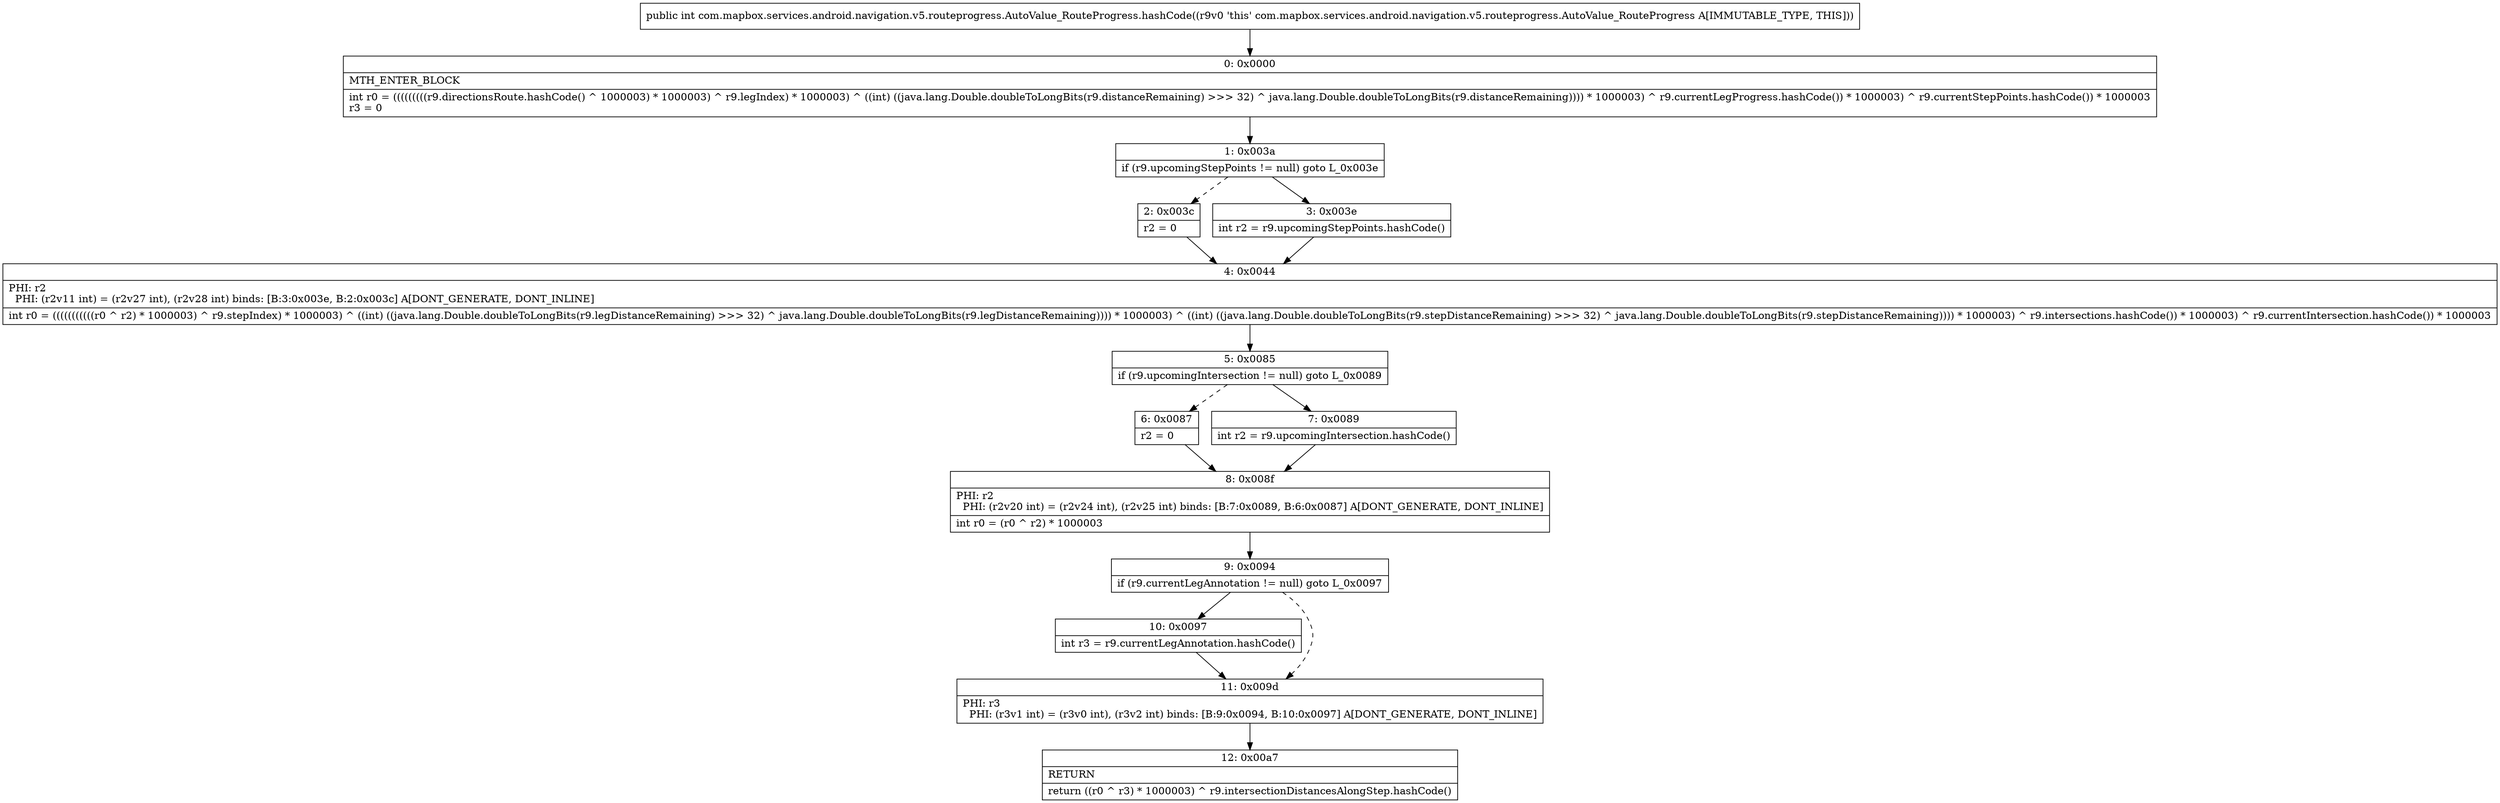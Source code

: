 digraph "CFG forcom.mapbox.services.android.navigation.v5.routeprogress.AutoValue_RouteProgress.hashCode()I" {
Node_0 [shape=record,label="{0\:\ 0x0000|MTH_ENTER_BLOCK\l|int r0 = (((((((((r9.directionsRoute.hashCode() ^ 1000003) * 1000003) ^ r9.legIndex) * 1000003) ^ ((int) ((java.lang.Double.doubleToLongBits(r9.distanceRemaining) \>\>\> 32) ^ java.lang.Double.doubleToLongBits(r9.distanceRemaining)))) * 1000003) ^ r9.currentLegProgress.hashCode()) * 1000003) ^ r9.currentStepPoints.hashCode()) * 1000003\lr3 = 0\l}"];
Node_1 [shape=record,label="{1\:\ 0x003a|if (r9.upcomingStepPoints != null) goto L_0x003e\l}"];
Node_2 [shape=record,label="{2\:\ 0x003c|r2 = 0\l}"];
Node_3 [shape=record,label="{3\:\ 0x003e|int r2 = r9.upcomingStepPoints.hashCode()\l}"];
Node_4 [shape=record,label="{4\:\ 0x0044|PHI: r2 \l  PHI: (r2v11 int) = (r2v27 int), (r2v28 int) binds: [B:3:0x003e, B:2:0x003c] A[DONT_GENERATE, DONT_INLINE]\l|int r0 = (((((((((((r0 ^ r2) * 1000003) ^ r9.stepIndex) * 1000003) ^ ((int) ((java.lang.Double.doubleToLongBits(r9.legDistanceRemaining) \>\>\> 32) ^ java.lang.Double.doubleToLongBits(r9.legDistanceRemaining)))) * 1000003) ^ ((int) ((java.lang.Double.doubleToLongBits(r9.stepDistanceRemaining) \>\>\> 32) ^ java.lang.Double.doubleToLongBits(r9.stepDistanceRemaining)))) * 1000003) ^ r9.intersections.hashCode()) * 1000003) ^ r9.currentIntersection.hashCode()) * 1000003\l}"];
Node_5 [shape=record,label="{5\:\ 0x0085|if (r9.upcomingIntersection != null) goto L_0x0089\l}"];
Node_6 [shape=record,label="{6\:\ 0x0087|r2 = 0\l}"];
Node_7 [shape=record,label="{7\:\ 0x0089|int r2 = r9.upcomingIntersection.hashCode()\l}"];
Node_8 [shape=record,label="{8\:\ 0x008f|PHI: r2 \l  PHI: (r2v20 int) = (r2v24 int), (r2v25 int) binds: [B:7:0x0089, B:6:0x0087] A[DONT_GENERATE, DONT_INLINE]\l|int r0 = (r0 ^ r2) * 1000003\l}"];
Node_9 [shape=record,label="{9\:\ 0x0094|if (r9.currentLegAnnotation != null) goto L_0x0097\l}"];
Node_10 [shape=record,label="{10\:\ 0x0097|int r3 = r9.currentLegAnnotation.hashCode()\l}"];
Node_11 [shape=record,label="{11\:\ 0x009d|PHI: r3 \l  PHI: (r3v1 int) = (r3v0 int), (r3v2 int) binds: [B:9:0x0094, B:10:0x0097] A[DONT_GENERATE, DONT_INLINE]\l}"];
Node_12 [shape=record,label="{12\:\ 0x00a7|RETURN\l|return ((r0 ^ r3) * 1000003) ^ r9.intersectionDistancesAlongStep.hashCode()\l}"];
MethodNode[shape=record,label="{public int com.mapbox.services.android.navigation.v5.routeprogress.AutoValue_RouteProgress.hashCode((r9v0 'this' com.mapbox.services.android.navigation.v5.routeprogress.AutoValue_RouteProgress A[IMMUTABLE_TYPE, THIS])) }"];
MethodNode -> Node_0;
Node_0 -> Node_1;
Node_1 -> Node_2[style=dashed];
Node_1 -> Node_3;
Node_2 -> Node_4;
Node_3 -> Node_4;
Node_4 -> Node_5;
Node_5 -> Node_6[style=dashed];
Node_5 -> Node_7;
Node_6 -> Node_8;
Node_7 -> Node_8;
Node_8 -> Node_9;
Node_9 -> Node_10;
Node_9 -> Node_11[style=dashed];
Node_10 -> Node_11;
Node_11 -> Node_12;
}

